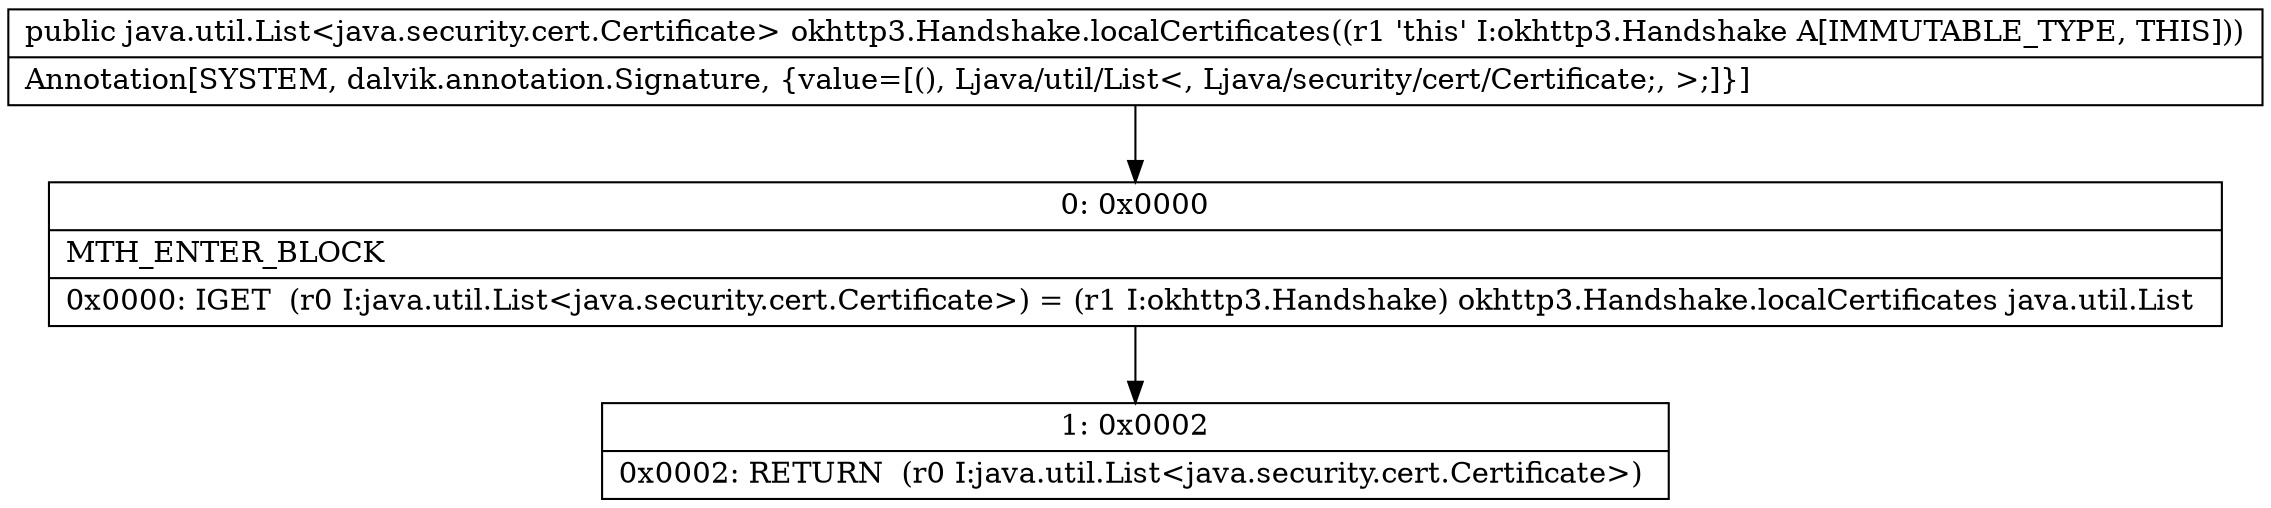 digraph "CFG forokhttp3.Handshake.localCertificates()Ljava\/util\/List;" {
Node_0 [shape=record,label="{0\:\ 0x0000|MTH_ENTER_BLOCK\l|0x0000: IGET  (r0 I:java.util.List\<java.security.cert.Certificate\>) = (r1 I:okhttp3.Handshake) okhttp3.Handshake.localCertificates java.util.List \l}"];
Node_1 [shape=record,label="{1\:\ 0x0002|0x0002: RETURN  (r0 I:java.util.List\<java.security.cert.Certificate\>) \l}"];
MethodNode[shape=record,label="{public java.util.List\<java.security.cert.Certificate\> okhttp3.Handshake.localCertificates((r1 'this' I:okhttp3.Handshake A[IMMUTABLE_TYPE, THIS]))  | Annotation[SYSTEM, dalvik.annotation.Signature, \{value=[(), Ljava\/util\/List\<, Ljava\/security\/cert\/Certificate;, \>;]\}]\l}"];
MethodNode -> Node_0;
Node_0 -> Node_1;
}

